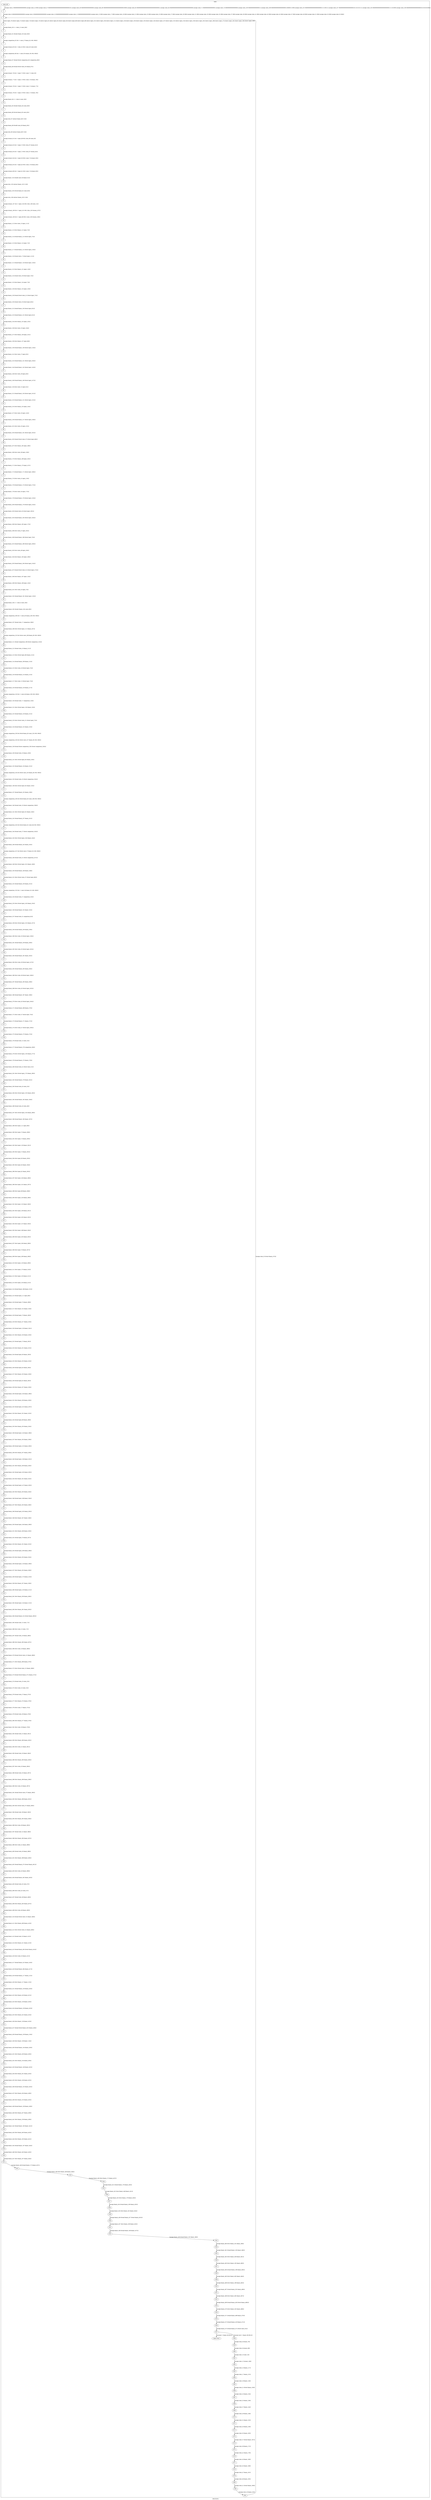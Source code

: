 digraph G {
label="Btor2XCFA";
subgraph cluster_0 {
label="main";
main_init[];
l1[];
l3[];
l4[];
l5[];
l6[];
l7[];
l8[];
l9[];
l10[];
l11[];
l12[];
l13[];
l14[];
l15[];
l16[];
l17[];
l18[];
l19[];
l20[];
l21[];
l22[];
l23[];
l24[];
l25[];
l26[];
l27[];
l28[];
l29[];
l30[];
l31[];
l32[];
l33[];
l34[];
l35[];
l36[];
l37[];
l38[];
l39[];
l40[];
l41[];
l42[];
l43[];
l44[];
l45[];
l46[];
l47[];
l48[];
l49[];
l50[];
l51[];
l52[];
l53[];
l54[];
l55[];
l56[];
l57[];
l58[];
l59[];
l60[];
l61[];
l62[];
l63[];
l64[];
l65[];
l66[];
l67[];
l68[];
l69[];
l70[];
l71[];
l72[];
l73[];
l74[];
l75[];
l76[];
l77[];
l78[];
l79[];
l80[];
l81[];
l82[];
l83[];
l84[];
l85[];
l86[];
l87[];
l88[];
l89[];
l90[];
l91[];
l92[];
l93[];
l94[];
l95[];
l96[];
l97[];
l98[];
l99[];
l100[];
l101[];
l102[];
l103[];
l104[];
l105[];
l106[];
l107[];
l108[];
l109[];
l110[];
l111[];
l112[];
l113[];
l114[];
l115[];
l116[];
l117[];
l118[];
l119[];
l120[];
l121[];
l122[];
l123[];
l124[];
l125[];
l126[];
l127[];
l128[];
l129[];
l130[];
l131[];
l132[];
l133[];
l134[];
l135[];
l136[];
l137[];
l138[];
l139[];
l140[];
l141[];
l142[];
l143[];
l144[];
l145[];
l146[];
l147[];
l148[];
l149[];
l150[];
l151[];
l152[];
l153[];
l154[];
l155[];
l156[];
l157[];
l158[];
l159[];
l160[];
l161[];
l162[];
l163[];
l164[];
l165[];
l166[];
l167[];
l168[];
l169[];
l170[];
l171[];
l172[];
l173[];
l174[];
l175[];
l176[];
l177[];
l178[];
l179[];
l180[];
l181[];
l182[];
l183[];
l184[];
l185[];
l186[];
l187[];
l188[];
l189[];
l190[];
l191[];
l192[];
l193[];
l194[];
l195[];
l196[];
l197[];
l198[];
l199[];
l200[];
l201[];
l202[];
l203[];
l204[];
l205[];
l206[];
l207[];
l208[];
l209[];
l210[];
l211[];
l212[];
l213[];
l214[];
l215[];
l216[];
l217[];
l218[];
l219[];
l220[];
l221[];
l222[];
l223[];
l224[];
l225[];
l226[];
l227[];
l228[];
l229[];
l230[];
l231[];
l232[];
l233[];
l234[];
l235[];
l236[];
l237[];
l238[];
l239[];
l240[];
l241[];
l242[];
l243[];
l244[];
l245[];
l246[];
l247[];
l248[];
l249[];
l250[];
l251[];
l252[];
l253[];
l254[];
l255[];
l256[];
l257[];
l258[];
l259[];
l260[];
l261[];
l262[];
l263[];
l264[];
l265[];
l266[];
l267[];
l268[];
l269[];
l270[];
l271[];
l272[];
l273[];
l274[];
l275[];
l276[];
l277[];
l278[];
l279[];
l280[];
l281[];
l282[];
l283[];
l284[];
l285[];
l286[];
l287[];
l288[];
l289[];
l290[];
l291[];
l292[];
l293[];
l294[];
l295[];
l296[];
l297[];
l298[];
l299[];
l300[];
l301[];
l302[];
l303[];
l304[];
l305[];
l306[];
l307[];
l308[];
l309[];
l310[];
l311[];
l312[];
l313[];
l314[];
l315[];
l316[];
l317[];
l318[];
l319[];
l320[];
l321[];
l322[];
l323[];
l324[];
l325[];
l326[];
l327[];
l328[];
l329[];
l330[];
l331[];
l332[];
l333[];
l334[];
l335[];
l336[];
l337[];
l338[];
l339[];
l340[];
l341[];
l342[];
l343[];
l344[];
l345[];
l346[];
l347[];
l348[];
l349[];
l350[];
l351[];
l352[];
l353[];
l354[];
l355[];
l356[];
l357[];
main_error[];
l358[];
l359[];
l360[];
l361[];
l362[];
l363[];
l364[];
l365[];
l366[];
l367[];
l368[];
l369[];
l370[];
l371[];
l372[];
l373[];
l374[];
l375[];
l376[];
l377[];
l378[];
l379[];
l380[];
l381[];
l382[];
main_init -> l1 [label="[(assign const_5 #b0000000000000000),(assign const_14 #b0),(assign const_57 #b00000000000000000000000000000101),(assign const_58 #b0000000000000000),(assign const_60 #b00000000000000000000000000010000),(assign const_63 #b00000000000000000000000000000001),(assign const_64 #b00000000000000000000000000000000),(assign const_71 #b0000000000000001),(assign const_74 #b0000000000000000),(assign const_100 #b0000000000000011),(assign const_209 #b00000000000000000001100000111000),(assign const_225 #b00000000000000000000001111100111),(assign const_227 #b00000000000000000001011101101111),(assign const_233 #b00000000000000000000001111101000),(assign const_238 #b00000000000000000001011010101000)] "];
l3 -> l4 [label="[(havoc input_70),(havoc input_72),(havoc input_73),(havoc input_75),(havoc input_81),(havoc input_82),(havoc input_83),(havoc input_88),(havoc input_99),(havoc input_101),(havoc input_104),(havoc input_111),(havoc input_116),(havoc input_120),(havoc input_133),(havoc input_143),(havoc input_147),(havoc input_152),(havoc input_154),(havoc input_158),(havoc input_162),(havoc input_166),(havoc input_175),(havoc input_182),(havoc input_184),(havoc input_190)] "];
l4 -> l5 [label="[(assign binary_59 (++ state_12 const_58))] "];
l5 -> l6 [label="[(assign binary_61 (bvashr binary_59 const_60))] "];
l6 -> l7 [label="[(assign comparison_62 (ite (= const_57 binary_61) #b1 #b0))] "];
l7 -> l8 [label="[(assign ternary_65 (ite (= state_35 #b1) const_63 const_64))] "];
l8 -> l9 [label="[(assign comparison_66 (ite (= const_63 ternary_65) #b1 #b0))] "];
l9 -> l10 [label="[(assign binary_67 (bvand (bvnot comparison_62) comparison_66))] "];
l10 -> l11 [label="[(assign binary_68 (bvand (bvnot state_55) binary_67))] "];
l11 -> l12 [label="[(assign ternary_76 (ite (= input_75 #b1) const_71 state_6))] "];
l12 -> l13 [label="[(assign ternary_77 (ite (= input_73 #b1) const_74 ternary_76))] "];
l13 -> l14 [label="[(assign ternary_78 (ite (= input_72 #b1) const_71 ternary_77))] "];
l14 -> l15 [label="[(assign ternary_79 (ite (= input_70 #b1) const_71 ternary_78))] "];
l15 -> l16 [label="[(assign binary_84 (++ state_8 const_58))] "];
l16 -> l17 [label="[(assign binary_85 (bvashr binary_84 const_60))] "];
l17 -> l18 [label="[(assign binary_86 (bvsub binary_85 const_63))] "];
l18 -> l19 [label="[(assign slice_87 (extract binary_86 0 16))] "];
l19 -> l20 [label="[(assign binary_89 (bvadd const_63 binary_85))] "];
l20 -> l21 [label="[(assign slice_90 (extract binary_89 0 16))] "];
l21 -> l22 [label="[(assign ternary_91 (ite (= input_88 #b1) slice_90 state_8))] "];
l22 -> l23 [label="[(assign ternary_92 (ite (= input_75 #b1) slice_87 ternary_91))] "];
l23 -> l24 [label="[(assign ternary_93 (ite (= input_73 #b1) slice_87 ternary_92))] "];
l24 -> l25 [label="[(assign ternary_94 (ite (= input_83 #b1) const_74 ternary_93))] "];
l25 -> l26 [label="[(assign ternary_95 (ite (= input_82 #b1) const_74 ternary_94))] "];
l26 -> l27 [label="[(assign ternary_96 (ite (= input_81 #b1) const_74 ternary_95))] "];
l27 -> l28 [label="[(assign binary_102 (bvadd const_63 binary_61))] "];
l28 -> l29 [label="[(assign slice_103 (extract binary_102 0 16))] "];
l29 -> l30 [label="[(assign binary_105 (bvsub binary_61 const_63))] "];
l30 -> l31 [label="[(assign slice_106 (extract binary_105 0 16))] "];
l31 -> l32 [label="[(assign ternary_107 (ite (= input_104 #b1) slice_106 state_12))] "];
l32 -> l33 [label="[(assign ternary_108 (ite (= input_101 #b1) slice_103 ternary_107))] "];
l33 -> l34 [label="[(assign ternary_109 (ite (= input_99 #b1) const_100 ternary_108))] "];
l34 -> l35 [label="[(assign binary_112 (bvor state_15 input_111))] "];
l35 -> l36 [label="[(assign binary_113 (bvor binary_112 input_75))] "];
l36 -> l37 [label="[(assign binary_114 (bvand binary_113 (bvnot input_73)))] "];
l37 -> l38 [label="[(assign binary_115 (bvor binary_114 input_72))] "];
l38 -> l39 [label="[(assign binary_117 (bvand binary_115 (bvnot input_116)))] "];
l39 -> l40 [label="[(assign binary_119 (bvand state_17 (bvnot input_111)))] "];
l40 -> l41 [label="[(assign binary_121 (bvand binary_119 (bvnot input_120)))] "];
l41 -> l42 [label="[(assign binary_122 (bvor binary_121 input_116))] "];
l42 -> l43 [label="[(assign binary_124 (bvand state_19 (bvnot input_75)))] "];
l43 -> l44 [label="[(assign binary_125 (bvor binary_124 input_73))] "];
l44 -> l45 [label="[(assign binary_126 (bvor binary_125 input_120))] "];
l45 -> l46 [label="[(assign binary_128 (bvand (bvnot state_21) (bvnot input_72)))] "];
l46 -> l47 [label="[(assign binary_130 (bvand state_23 (bvnot input_83)))] "];
l47 -> l48 [label="[(assign binary_131 (bvand binary_130 (bvnot input_82)))] "];
l48 -> l49 [label="[(assign binary_132 (bvand binary_131 (bvnot input_81)))] "];
l49 -> l50 [label="[(assign binary_134 (bvor binary_132 input_133))] "];
l50 -> l51 [label="[(assign binary_136 (bvor state_25 input_104))] "];
l51 -> l52 [label="[(assign binary_137 (bvor binary_136 input_101))] "];
l52 -> l53 [label="[(assign binary_138 (bvor binary_137 input_99))] "];
l53 -> l54 [label="[(assign binary_139 (bvand binary_138 (bvnot input_116)))] "];
l54 -> l55 [label="[(assign binary_141 (bvor state_27 input_82))] "];
l55 -> l56 [label="[(assign binary_142 (bvand binary_141 (bvnot input_104)))] "];
l56 -> l57 [label="[(assign binary_144 (bvand binary_142 (bvnot input_143)))] "];
l57 -> l58 [label="[(assign binary_146 (bvor state_29 input_83))] "];
l58 -> l59 [label="[(assign binary_148 (bvand binary_146 (bvnot input_147)))] "];
l59 -> l60 [label="[(assign binary_150 (bvor state_31 input_81))] "];
l60 -> l61 [label="[(assign binary_151 (bvand binary_150 (bvnot input_101)))] "];
l61 -> l62 [label="[(assign binary_153 (bvand binary_151 (bvnot input_152)))] "];
l62 -> l63 [label="[(assign binary_155 (bvor binary_153 input_154))] "];
l63 -> l64 [label="[(assign binary_157 (bvor state_33 input_143))] "];
l64 -> l65 [label="[(assign binary_159 (bvand binary_157 (bvnot input_158)))] "];
l65 -> l66 [label="[(assign binary_161 (bvor state_35 input_152))] "];
l66 -> l67 [label="[(assign binary_163 (bvand binary_161 (bvnot input_162)))] "];
l67 -> l68 [label="[(assign binary_165 (bvand (bvnot state_37) (bvnot input_99)))] "];
l68 -> l69 [label="[(assign binary_167 (bvor binary_165 input_166))] "];
l69 -> l70 [label="[(assign binary_169 (bvor state_39 input_158))] "];
l70 -> l71 [label="[(assign binary_170 (bvor binary_169 input_162))] "];
l71 -> l72 [label="[(assign binary_171 (bvor binary_170 input_147))] "];
l72 -> l73 [label="[(assign binary_172 (bvand binary_171 (bvnot input_166)))] "];
l73 -> l74 [label="[(assign binary_174 (bvor state_41 input_116))] "];
l74 -> l75 [label="[(assign binary_176 (bvand binary_174 (bvnot input_175)))] "];
l75 -> l76 [label="[(assign binary_178 (bvor state_43 input_175))] "];
l76 -> l77 [label="[(assign binary_179 (bvand binary_178 (bvnot input_133)))] "];
l77 -> l78 [label="[(assign binary_180 (bvand binary_179 (bvnot input_154)))] "];
l78 -> l79 [label="[(assign binary_183 (bvand state_45 (bvnot input_182)))] "];
l79 -> l80 [label="[(assign binary_185 (bvand binary_183 (bvnot input_184)))] "];
l80 -> l81 [label="[(assign binary_186 (bvor binary_185 input_175))] "];
l81 -> l82 [label="[(assign binary_188 (bvor state_47 input_182))] "];
l82 -> l83 [label="[(assign binary_189 (bvand binary_188 (bvnot input_70)))] "];
l83 -> l84 [label="[(assign binary_191 (bvand binary_189 (bvnot input_190)))] "];
l84 -> l85 [label="[(assign binary_193 (bvor state_49 input_184))] "];
l85 -> l86 [label="[(assign binary_194 (bvor binary_193 input_190))] "];
l86 -> l87 [label="[(assign binary_195 (bvand binary_194 (bvnot input_154)))] "];
l87 -> l88 [label="[(assign binary_197 (bvand (bvnot state_51) (bvnot input_175)))] "];
l88 -> l89 [label="[(assign binary_198 (bvor binary_197 input_133))] "];
l89 -> l90 [label="[(assign binary_199 (bvor binary_198 input_154))] "];
l90 -> l91 [label="[(assign binary_201 (bvor state_53 input_70))] "];
l91 -> l92 [label="[(assign binary_202 (bvand binary_201 (bvnot input_133)))] "];
l92 -> l93 [label="[(assign binary_204 (++ state_6 const_58))] "];
l93 -> l94 [label="[(assign binary_205 (bvashr binary_204 const_60))] "];
l94 -> l95 [label="[(assign comparison_206 (ite (= const_63 binary_205) #b1 #b0))] "];
l95 -> l96 [label="[(assign binary_207 (bvand state_17 comparison_206))] "];
l96 -> l97 [label="[(assign binary_208 (bvor (bvnot input_111) binary_207))] "];
l97 -> l98 [label="[(assign comparison_210 (ite (bvule const_209 binary_85) #b1 #b0))] "];
l98 -> l99 [label="[(assign binary_211 (bvand comparison_206 (bvnot comparison_210)))] "];
l99 -> l100 [label="[(assign binary_212 (bvand state_15 binary_211))] "];
l100 -> l101 [label="[(assign binary_213 (bvor (bvnot input_88) binary_212))] "];
l101 -> l102 [label="[(assign binary_214 (bvand binary_208 binary_213))] "];
l102 -> l103 [label="[(assign binary_215 (bvor state_19 (bvnot input_75)))] "];
l103 -> l104 [label="[(assign binary_216 (bvand binary_214 binary_215))] "];
l104 -> l105 [label="[(assign binary_217 (bvor state_15 (bvnot input_73)))] "];
l105 -> l106 [label="[(assign binary_218 (bvand binary_216 binary_217))] "];
l106 -> l107 [label="[(assign comparison_219 (ite (= const_64 binary_205) #b1 #b0))] "];
l107 -> l108 [label="[(assign binary_220 (bvand state_17 comparison_219))] "];
l108 -> l109 [label="[(assign binary_221 (bvor (bvnot input_120) binary_220))] "];
l109 -> l110 [label="[(assign binary_222 (bvand binary_218 binary_221))] "];
l110 -> l111 [label="[(assign binary_223 (bvor (bvnot state_21) (bvnot input_72)))] "];
l111 -> l112 [label="[(assign binary_224 (bvand binary_222 binary_223))] "];
l112 -> l113 [label="[(assign comparison_226 (ite (bvule binary_85 const_225) #b1 #b0))] "];
l113 -> l114 [label="[(assign comparison_228 (ite (bvule const_227 binary_85) #b1 #b0))] "];
l114 -> l115 [label="[(assign binary_229 (bvand (bvnot comparison_226) (bvnot comparison_228)))] "];
l115 -> l116 [label="[(assign binary_230 (bvand state_23 binary_229))] "];
l116 -> l117 [label="[(assign binary_231 (bvor (bvnot input_83) binary_230))] "];
l117 -> l118 [label="[(assign binary_232 (bvand binary_224 binary_231))] "];
l118 -> l119 [label="[(assign comparison_234 (ite (bvule const_233 binary_85) #b1 #b0))] "];
l119 -> l120 [label="[(assign binary_235 (bvand state_23 (bvnot comparison_234)))] "];
l120 -> l121 [label="[(assign binary_236 (bvor (bvnot input_82) binary_235))] "];
l121 -> l122 [label="[(assign binary_237 (bvand binary_232 binary_236))] "];
l122 -> l123 [label="[(assign comparison_239 (ite (bvule binary_85 const_238) #b1 #b0))] "];
l123 -> l124 [label="[(assign binary_240 (bvand state_23 (bvnot comparison_239)))] "];
l124 -> l125 [label="[(assign binary_241 (bvor (bvnot input_81) binary_240))] "];
l125 -> l126 [label="[(assign binary_242 (bvand binary_237 binary_241))] "];
l126 -> l127 [label="[(assign comparison_243 (ite (bvule binary_61 const_64) #b1 #b0))] "];
l127 -> l128 [label="[(assign binary_244 (bvand state_27 (bvnot comparison_243)))] "];
l128 -> l129 [label="[(assign binary_245 (bvor (bvnot input_104) binary_244))] "];
l129 -> l130 [label="[(assign binary_246 (bvand binary_242 binary_245))] "];
l130 -> l131 [label="[(assign comparison_247 (ite (bvule const_57 binary_61) #b1 #b0))] "];
l131 -> l132 [label="[(assign binary_248 (bvand state_31 (bvnot comparison_247)))] "];
l132 -> l133 [label="[(assign binary_249 (bvor (bvnot input_101) binary_248))] "];
l133 -> l134 [label="[(assign binary_250 (bvand binary_246 binary_249))] "];
l134 -> l135 [label="[(assign binary_251 (bvor (bvnot state_37) (bvnot input_99)))] "];
l135 -> l136 [label="[(assign binary_252 (bvand binary_250 binary_251))] "];
l136 -> l137 [label="[(assign comparison_253 (ite (= const_64 binary_61) #b1 #b0))] "];
l137 -> l138 [label="[(assign binary_254 (bvand state_27 comparison_253))] "];
l138 -> l139 [label="[(assign binary_255 (bvor (bvnot input_143) binary_254))] "];
l139 -> l140 [label="[(assign binary_256 (bvand binary_252 binary_255))] "];
l140 -> l141 [label="[(assign binary_257 (bvand state_31 comparison_62))] "];
l141 -> l142 [label="[(assign binary_258 (bvor (bvnot input_152) binary_257))] "];
l142 -> l143 [label="[(assign binary_259 (bvand binary_256 binary_258))] "];
l143 -> l144 [label="[(assign binary_260 (bvor state_33 (bvnot input_158)))] "];
l144 -> l145 [label="[(assign binary_261 (bvand binary_259 binary_260))] "];
l145 -> l146 [label="[(assign binary_262 (bvor state_35 (bvnot input_162)))] "];
l146 -> l147 [label="[(assign binary_263 (bvand binary_261 binary_262))] "];
l147 -> l148 [label="[(assign binary_264 (bvor state_29 (bvnot input_147)))] "];
l148 -> l149 [label="[(assign binary_265 (bvand binary_263 binary_264))] "];
l149 -> l150 [label="[(assign binary_266 (bvor state_39 (bvnot input_166)))] "];
l150 -> l151 [label="[(assign binary_267 (bvand binary_265 binary_266))] "];
l151 -> l152 [label="[(assign binary_268 (bvor state_45 (bvnot input_182)))] "];
l152 -> l153 [label="[(assign binary_269 (bvand binary_267 binary_268))] "];
l153 -> l154 [label="[(assign binary_270 (bvor state_45 (bvnot input_184)))] "];
l154 -> l155 [label="[(assign binary_271 (bvand binary_269 binary_270))] "];
l155 -> l156 [label="[(assign binary_272 (bvor state_47 (bvnot input_70)))] "];
l156 -> l157 [label="[(assign binary_273 (bvand binary_271 binary_272))] "];
l157 -> l158 [label="[(assign binary_274 (bvor state_47 (bvnot input_190)))] "];
l158 -> l159 [label="[(assign binary_275 (bvand binary_273 binary_274))] "];
l159 -> l160 [label="[(assign binary_276 (bvand state_15 state_25))] "];
l160 -> l161 [label="[(assign binary_277 (bvand binary_276 comparison_206))] "];
l161 -> l162 [label="[(assign binary_278 (bvor (bvnot input_116) binary_277))] "];
l162 -> l163 [label="[(assign binary_279 (bvand binary_275 binary_278))] "];
l163 -> l164 [label="[(assign binary_280 (bvand state_41 (bvnot state_51)))] "];
l164 -> l165 [label="[(assign binary_281 (bvor (bvnot input_175) binary_280))] "];
l165 -> l166 [label="[(assign binary_282 (bvand binary_279 binary_281))] "];
l166 -> l167 [label="[(assign binary_283 (bvand state_43 state_53))] "];
l167 -> l168 [label="[(assign binary_284 (bvor (bvnot input_133) binary_283))] "];
l168 -> l169 [label="[(assign binary_285 (bvand binary_282 binary_284))] "];
l169 -> l170 [label="[(assign binary_286 (bvand state_43 state_49))] "];
l170 -> l171 [label="[(assign binary_287 (bvor (bvnot input_154) binary_286))] "];
l171 -> l172 [label="[(assign binary_288 (bvand binary_285 binary_287))] "];
l172 -> l173 [label="[(assign binary_289 (bvor input_111 input_88))] "];
l173 -> l174 [label="[(assign binary_290 (bvor input_75 binary_289))] "];
l174 -> l175 [label="[(assign binary_291 (bvor input_73 binary_290))] "];
l175 -> l176 [label="[(assign binary_292 (bvor input_120 binary_291))] "];
l176 -> l177 [label="[(assign binary_293 (bvor input_72 binary_292))] "];
l177 -> l178 [label="[(assign binary_294 (bvor input_83 binary_293))] "];
l178 -> l179 [label="[(assign binary_295 (bvor input_82 binary_294))] "];
l179 -> l180 [label="[(assign binary_296 (bvor input_81 binary_295))] "];
l180 -> l181 [label="[(assign binary_297 (bvor input_104 binary_296))] "];
l181 -> l182 [label="[(assign binary_298 (bvor input_101 binary_297))] "];
l182 -> l183 [label="[(assign binary_299 (bvor input_99 binary_298))] "];
l183 -> l184 [label="[(assign binary_300 (bvor input_143 binary_299))] "];
l184 -> l185 [label="[(assign binary_301 (bvor input_152 binary_300))] "];
l185 -> l186 [label="[(assign binary_302 (bvor input_158 binary_301))] "];
l186 -> l187 [label="[(assign binary_303 (bvor input_162 binary_302))] "];
l187 -> l188 [label="[(assign binary_304 (bvor input_147 binary_303))] "];
l188 -> l189 [label="[(assign binary_305 (bvor input_166 binary_304))] "];
l189 -> l190 [label="[(assign binary_306 (bvor input_182 binary_305))] "];
l190 -> l191 [label="[(assign binary_307 (bvor input_184 binary_306))] "];
l191 -> l192 [label="[(assign binary_308 (bvor input_70 binary_307))] "];
l192 -> l193 [label="[(assign binary_309 (bvor input_190 binary_308))] "];
l193 -> l194 [label="[(assign binary_310 (bvor input_116 binary_309))] "];
l194 -> l195 [label="[(assign binary_311 (bvor input_175 binary_310))] "];
l195 -> l196 [label="[(assign binary_312 (bvor input_133 binary_311))] "];
l196 -> l197 [label="[(assign binary_313 (bvor input_154 binary_312))] "];
l197 -> l198 [label="[(assign binary_314 (bvand binary_288 binary_313))] "];
l198 -> l199 [label="[(assign binary_315 (bvand input_111 input_88))] "];
l199 -> l200 [label="[(assign binary_316 (bvand input_75 binary_289))] "];
l200 -> l201 [label="[(assign binary_317 (bvor binary_315 binary_316))] "];
l201 -> l202 [label="[(assign binary_318 (bvand input_73 binary_290))] "];
l202 -> l203 [label="[(assign binary_319 (bvor binary_317 binary_318))] "];
l203 -> l204 [label="[(assign binary_320 (bvand input_120 binary_291))] "];
l204 -> l205 [label="[(assign binary_321 (bvor binary_319 binary_320))] "];
l205 -> l206 [label="[(assign binary_322 (bvand input_72 binary_292))] "];
l206 -> l207 [label="[(assign binary_323 (bvor binary_321 binary_322))] "];
l207 -> l208 [label="[(assign binary_324 (bvand input_83 binary_293))] "];
l208 -> l209 [label="[(assign binary_325 (bvor binary_323 binary_324))] "];
l209 -> l210 [label="[(assign binary_326 (bvand input_82 binary_294))] "];
l210 -> l211 [label="[(assign binary_327 (bvor binary_325 binary_326))] "];
l211 -> l212 [label="[(assign binary_328 (bvand input_81 binary_295))] "];
l212 -> l213 [label="[(assign binary_329 (bvor binary_327 binary_328))] "];
l213 -> l214 [label="[(assign binary_330 (bvand input_104 binary_296))] "];
l214 -> l215 [label="[(assign binary_331 (bvor binary_329 binary_330))] "];
l215 -> l216 [label="[(assign binary_332 (bvand input_101 binary_297))] "];
l216 -> l217 [label="[(assign binary_333 (bvor binary_331 binary_332))] "];
l217 -> l218 [label="[(assign binary_334 (bvand input_99 binary_298))] "];
l218 -> l219 [label="[(assign binary_335 (bvor binary_333 binary_334))] "];
l219 -> l220 [label="[(assign binary_336 (bvand input_143 binary_299))] "];
l220 -> l221 [label="[(assign binary_337 (bvor binary_335 binary_336))] "];
l221 -> l222 [label="[(assign binary_338 (bvand input_152 binary_300))] "];
l222 -> l223 [label="[(assign binary_339 (bvor binary_337 binary_338))] "];
l223 -> l224 [label="[(assign binary_340 (bvand input_158 binary_301))] "];
l224 -> l225 [label="[(assign binary_341 (bvor binary_339 binary_340))] "];
l225 -> l226 [label="[(assign binary_342 (bvand input_162 binary_302))] "];
l226 -> l227 [label="[(assign binary_343 (bvor binary_341 binary_342))] "];
l227 -> l228 [label="[(assign binary_344 (bvand input_147 binary_303))] "];
l228 -> l229 [label="[(assign binary_345 (bvor binary_343 binary_344))] "];
l229 -> l230 [label="[(assign binary_346 (bvand input_166 binary_304))] "];
l230 -> l231 [label="[(assign binary_347 (bvor binary_345 binary_346))] "];
l231 -> l232 [label="[(assign binary_348 (bvand input_182 binary_305))] "];
l232 -> l233 [label="[(assign binary_349 (bvor binary_347 binary_348))] "];
l233 -> l234 [label="[(assign binary_350 (bvand input_184 binary_306))] "];
l234 -> l235 [label="[(assign binary_351 (bvor binary_349 binary_350))] "];
l235 -> l236 [label="[(assign binary_352 (bvand input_70 binary_307))] "];
l236 -> l237 [label="[(assign binary_353 (bvor binary_351 binary_352))] "];
l237 -> l238 [label="[(assign binary_354 (bvand input_190 binary_308))] "];
l238 -> l239 [label="[(assign binary_355 (bvor binary_353 binary_354))] "];
l239 -> l240 [label="[(assign binary_356 (bvand input_116 binary_309))] "];
l240 -> l241 [label="[(assign binary_357 (bvor binary_355 binary_356))] "];
l241 -> l242 [label="[(assign binary_358 (bvand input_175 binary_310))] "];
l242 -> l243 [label="[(assign binary_359 (bvor binary_357 binary_358))] "];
l243 -> l244 [label="[(assign binary_360 (bvand input_133 binary_311))] "];
l244 -> l245 [label="[(assign binary_361 (bvor binary_359 binary_360))] "];
l245 -> l246 [label="[(assign binary_362 (bvand input_154 binary_312))] "];
l246 -> l247 [label="[(assign binary_363 (bvor binary_361 binary_362))] "];
l247 -> l248 [label="[(assign binary_364 (bvand binary_314 (bvnot binary_363)))] "];
l248 -> l249 [label="[(assign binary_365 (bvand state_15 state_17))] "];
l249 -> l250 [label="[(assign binary_366 (bvor state_15 state_17))] "];
l250 -> l251 [label="[(assign binary_367 (bvand state_19 binary_366))] "];
l251 -> l252 [label="[(assign binary_368 (bvor binary_365 binary_367))] "];
l252 -> l253 [label="[(assign binary_369 (bvor state_19 binary_366))] "];
l253 -> l254 [label="[(assign binary_370 (bvand (bvnot state_21) binary_369))] "];
l254 -> l255 [label="[(assign binary_371 (bvor binary_368 binary_370))] "];
l255 -> l256 [label="[(assign binary_372 (bvor (bvnot state_21) binary_369))] "];
l256 -> l257 [label="[(assign binary_373 (bvand (bvnot binary_371) binary_372))] "];
l257 -> l258 [label="[(assign binary_374 (bvand state_23 state_25))] "];
l258 -> l259 [label="[(assign binary_375 (bvor state_23 state_25))] "];
l259 -> l260 [label="[(assign binary_376 (bvand state_27 binary_375))] "];
l260 -> l261 [label="[(assign binary_377 (bvor binary_374 binary_376))] "];
l261 -> l262 [label="[(assign binary_378 (bvor state_27 binary_375))] "];
l262 -> l263 [label="[(assign binary_379 (bvand state_29 binary_378))] "];
l263 -> l264 [label="[(assign binary_380 (bvor binary_377 binary_379))] "];
l264 -> l265 [label="[(assign binary_381 (bvor state_29 binary_378))] "];
l265 -> l266 [label="[(assign binary_382 (bvand state_31 binary_381))] "];
l266 -> l267 [label="[(assign binary_383 (bvor binary_380 binary_382))] "];
l267 -> l268 [label="[(assign binary_384 (bvor state_31 binary_381))] "];
l268 -> l269 [label="[(assign binary_385 (bvand state_33 binary_384))] "];
l269 -> l270 [label="[(assign binary_386 (bvor binary_383 binary_385))] "];
l270 -> l271 [label="[(assign binary_387 (bvor state_33 binary_384))] "];
l271 -> l272 [label="[(assign binary_388 (bvand state_35 binary_387))] "];
l272 -> l273 [label="[(assign binary_389 (bvor binary_386 binary_388))] "];
l273 -> l274 [label="[(assign binary_390 (bvor state_35 binary_387))] "];
l274 -> l275 [label="[(assign binary_391 (bvand (bvnot state_37) binary_390))] "];
l275 -> l276 [label="[(assign binary_392 (bvor binary_389 binary_391))] "];
l276 -> l277 [label="[(assign binary_393 (bvor (bvnot state_37) binary_390))] "];
l277 -> l278 [label="[(assign binary_394 (bvand state_39 binary_393))] "];
l278 -> l279 [label="[(assign binary_395 (bvor binary_392 binary_394))] "];
l279 -> l280 [label="[(assign binary_396 (bvor state_39 binary_393))] "];
l280 -> l281 [label="[(assign binary_397 (bvand state_41 binary_396))] "];
l281 -> l282 [label="[(assign binary_398 (bvor binary_395 binary_397))] "];
l282 -> l283 [label="[(assign binary_399 (bvor state_41 binary_396))] "];
l283 -> l284 [label="[(assign binary_400 (bvand state_43 binary_399))] "];
l284 -> l285 [label="[(assign binary_401 (bvor binary_398 binary_400))] "];
l285 -> l286 [label="[(assign binary_402 (bvand binary_373 (bvnot binary_401)))] "];
l286 -> l287 [label="[(assign binary_403 (bvor state_43 binary_399))] "];
l287 -> l288 [label="[(assign binary_404 (bvand binary_402 binary_403))] "];
l288 -> l289 [label="[(assign binary_405 (bvand state_45 state_47))] "];
l289 -> l290 [label="[(assign binary_406 (bvor state_45 state_47))] "];
l290 -> l291 [label="[(assign binary_407 (bvand state_49 binary_406))] "];
l291 -> l292 [label="[(assign binary_408 (bvor binary_405 binary_407))] "];
l292 -> l293 [label="[(assign binary_409 (bvor state_49 binary_406))] "];
l293 -> l294 [label="[(assign binary_410 (bvand (bvnot state_51) binary_409))] "];
l294 -> l295 [label="[(assign binary_411 (bvor binary_408 binary_410))] "];
l295 -> l296 [label="[(assign binary_412 (bvor (bvnot state_51) binary_409))] "];
l296 -> l297 [label="[(assign binary_413 (bvand state_53 binary_412))] "];
l297 -> l298 [label="[(assign binary_414 (bvor binary_411 binary_413))] "];
l298 -> l299 [label="[(assign binary_415 (bvand binary_404 (bvnot binary_414)))] "];
l299 -> l300 [label="[(assign binary_416 (bvor state_53 binary_412))] "];
l300 -> l301 [label="[(assign binary_417 (bvand binary_415 binary_416))] "];
l301 -> l302 [label="[(assign binary_418 (bvand binary_364 binary_417))] "];
l302 -> l303 [label="[(assign binary_419 (bvand binary_117 binary_122))] "];
l303 -> l304 [label="[(assign binary_420 (bvor binary_117 binary_122))] "];
l304 -> l305 [label="[(assign binary_421 (bvand binary_126 binary_420))] "];
l305 -> l306 [label="[(assign binary_422 (bvor binary_419 binary_421))] "];
l306 -> l307 [label="[(assign binary_423 (bvor binary_126 binary_420))] "];
l307 -> l308 [label="[(assign binary_424 (bvand binary_128 binary_423))] "];
l308 -> l309 [label="[(assign binary_425 (bvor binary_422 binary_424))] "];
l309 -> l310 [label="[(assign binary_426 (bvor binary_128 binary_423))] "];
l310 -> l311 [label="[(assign binary_427 (bvand (bvnot binary_425) binary_426))] "];
l311 -> l312 [label="[(assign binary_428 (bvand binary_139 binary_134))] "];
l312 -> l313 [label="[(assign binary_429 (bvor binary_139 binary_134))] "];
l313 -> l314 [label="[(assign binary_430 (bvand binary_144 binary_429))] "];
l314 -> l315 [label="[(assign binary_431 (bvor binary_428 binary_430))] "];
l315 -> l316 [label="[(assign binary_432 (bvor binary_144 binary_429))] "];
l316 -> l317 [label="[(assign binary_433 (bvand binary_148 binary_432))] "];
l317 -> l318 [label="[(assign binary_434 (bvor binary_431 binary_433))] "];
l318 -> l319 [label="[(assign binary_435 (bvor binary_148 binary_432))] "];
l319 -> l320 [label="[(assign binary_436 (bvand binary_155 binary_435))] "];
l320 -> l321 [label="[(assign binary_437 (bvor binary_434 binary_436))] "];
l321 -> l322 [label="[(assign binary_438 (bvor binary_155 binary_435))] "];
l322 -> l323 [label="[(assign binary_439 (bvand binary_159 binary_438))] "];
l323 -> l324 [label="[(assign binary_440 (bvor binary_437 binary_439))] "];
l324 -> l325 [label="[(assign binary_441 (bvor binary_159 binary_438))] "];
l325 -> l326 [label="[(assign binary_442 (bvand binary_163 binary_441))] "];
l326 -> l327 [label="[(assign binary_443 (bvor binary_440 binary_442))] "];
l327 -> l328 [label="[(assign binary_444 (bvor binary_163 binary_441))] "];
l328 -> l329 [label="[(assign binary_445 (bvand binary_167 binary_444))] "];
l329 -> l330 [label="[(assign binary_446 (bvor binary_443 binary_445))] "];
l330 -> l331 [label="[(assign binary_447 (bvor binary_167 binary_444))] "];
l331 -> l332 [label="[(assign binary_448 (bvand binary_172 binary_447))] "];
l332 -> l333 [label="[(assign binary_449 (bvor binary_446 binary_448))] "];
l333 -> l334 [label="[(assign binary_450 (bvor binary_172 binary_447))] "];
l334 -> l335 [label="[(assign binary_451 (bvand binary_176 binary_450))] "];
l335 -> l336 [label="[(assign binary_452 (bvor binary_449 binary_451))] "];
l336 -> l337 [label="[(assign binary_453 (bvor binary_176 binary_450))] "];
l337 -> l338 [label="[(assign binary_454 (bvand binary_180 binary_453))] "];
l338 -> l339 [label="[(assign binary_455 (bvor binary_452 binary_454))] "];
l339 -> l340 [label="[(assign binary_456 (bvand binary_427 (bvnot binary_455)))] "];
l340 -> l341 [label="[(assign binary_457 (bvor binary_180 binary_453))] "];
l341 -> l342 [label="[(assign binary_458 (bvand binary_456 binary_457))] "];
l342 -> l343 [label="[(assign binary_459 (bvand binary_191 binary_186))] "];
l343 -> l344 [label="[(assign binary_460 (bvor binary_191 binary_186))] "];
l344 -> l345 [label="[(assign binary_461 (bvand binary_195 binary_460))] "];
l345 -> l346 [label="[(assign binary_462 (bvor binary_459 binary_461))] "];
l346 -> l347 [label="[(assign binary_463 (bvor binary_195 binary_460))] "];
l347 -> l348 [label="[(assign binary_464 (bvand binary_199 binary_463))] "];
l348 -> l349 [label="[(assign binary_465 (bvor binary_462 binary_464))] "];
l349 -> l350 [label="[(assign binary_466 (bvor binary_199 binary_463))] "];
l350 -> l351 [label="[(assign binary_467 (bvand binary_202 binary_466))] "];
l351 -> l352 [label="[(assign binary_468 (bvor binary_465 binary_467))] "];
l352 -> l353 [label="[(assign binary_469 (bvand binary_458 (bvnot binary_468)))] "];
l353 -> l354 [label="[(assign binary_470 (bvor binary_202 binary_466))] "];
l354 -> l355 [label="[(assign binary_471 (bvand binary_469 binary_470))] "];
l355 -> l356 [label="[(assign binary_472 (bvand binary_418 binary_471))] "];
l356 -> l357 [label="[(assign binary_473 (bvand binary_472 (bvnot state_55)))] "];
l357 -> main_error [label="[(assume (= binary_68 #b1))] "];
l357 -> l358 [label="[(assume (not (= binary_68 #b1)))] "];
l358 -> l359 [label="[(assign state_6 ternary_79)] "];
l359 -> l360 [label="[(assign state_8 ternary_96)] "];
l360 -> l361 [label="[(assign state_10 state_10)] "];
l361 -> l362 [label="[(assign state_12 ternary_109)] "];
l362 -> l363 [label="[(assign state_15 binary_117)] "];
l363 -> l364 [label="[(assign state_17 binary_122)] "];
l364 -> l365 [label="[(assign state_19 binary_126)] "];
l365 -> l366 [label="[(assign state_21 (bvnot binary_128))] "];
l366 -> l367 [label="[(assign state_23 binary_134)] "];
l367 -> l368 [label="[(assign state_25 binary_139)] "];
l368 -> l369 [label="[(assign state_27 binary_144)] "];
l369 -> l370 [label="[(assign state_29 binary_148)] "];
l370 -> l371 [label="[(assign state_31 binary_155)] "];
l371 -> l372 [label="[(assign state_33 binary_159)] "];
l372 -> l373 [label="[(assign state_35 binary_163)] "];
l373 -> l374 [label="[(assign state_37 (bvnot binary_167))] "];
l374 -> l375 [label="[(assign state_39 binary_172)] "];
l375 -> l376 [label="[(assign state_41 binary_176)] "];
l376 -> l377 [label="[(assign state_43 binary_180)] "];
l377 -> l378 [label="[(assign state_45 binary_186)] "];
l378 -> l379 [label="[(assign state_47 binary_191)] "];
l379 -> l380 [label="[(assign state_49 binary_195)] "];
l380 -> l381 [label="[(assign state_51 (bvnot binary_199))] "];
l381 -> l382 [label="[(assign state_53 binary_202)] "];
l382 -> l3 [label="[(assign state_55 (bvnot binary_473))] "];
l1 -> l3 [label="[(assign state_6 #b0000000000000000),(assign state_8 #b0000000000000000),(assign state_10 #b0000000000000000),(assign state_12 #b0000000000000000),(assign state_15 #b0),(assign state_17 #b0),(assign state_19 #b0),(assign state_21 #b0),(assign state_23 #b0),(assign state_25 #b0),(assign state_27 #b0),(assign state_29 #b0),(assign state_31 #b0),(assign state_33 #b0),(assign state_35 #b0),(assign state_37 #b0),(assign state_39 #b0),(assign state_41 #b0),(assign state_43 #b0),(assign state_45 #b0),(assign state_47 #b0),(assign state_49 #b0),(assign state_51 #b0),(assign state_53 #b0),(assign state_55 #b0)] "];

}
}

